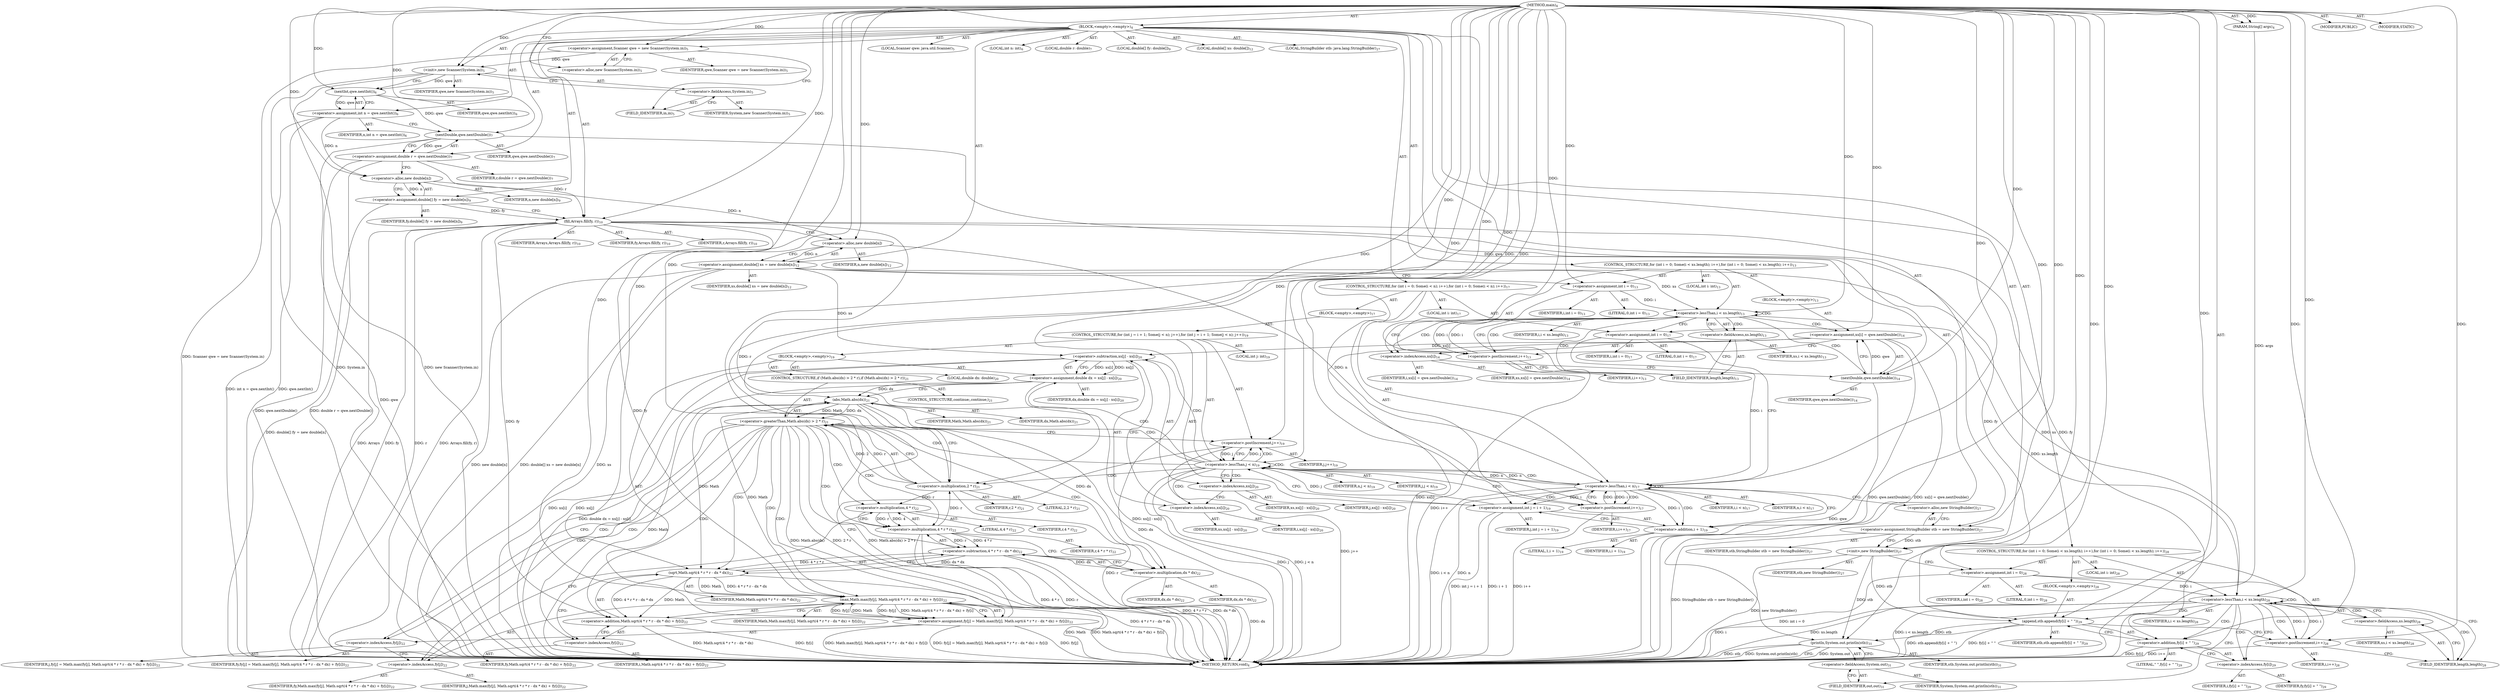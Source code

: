 digraph "main" {  
"21" [label = <(METHOD,main)<SUB>4</SUB>> ]
"22" [label = <(PARAM,String[] args)<SUB>4</SUB>> ]
"23" [label = <(BLOCK,&lt;empty&gt;,&lt;empty&gt;)<SUB>4</SUB>> ]
"4" [label = <(LOCAL,Scanner qwe: java.util.Scanner)<SUB>5</SUB>> ]
"24" [label = <(&lt;operator&gt;.assignment,Scanner qwe = new Scanner(System.in))<SUB>5</SUB>> ]
"25" [label = <(IDENTIFIER,qwe,Scanner qwe = new Scanner(System.in))<SUB>5</SUB>> ]
"26" [label = <(&lt;operator&gt;.alloc,new Scanner(System.in))<SUB>5</SUB>> ]
"27" [label = <(&lt;init&gt;,new Scanner(System.in))<SUB>5</SUB>> ]
"3" [label = <(IDENTIFIER,qwe,new Scanner(System.in))<SUB>5</SUB>> ]
"28" [label = <(&lt;operator&gt;.fieldAccess,System.in)<SUB>5</SUB>> ]
"29" [label = <(IDENTIFIER,System,new Scanner(System.in))<SUB>5</SUB>> ]
"30" [label = <(FIELD_IDENTIFIER,in,in)<SUB>5</SUB>> ]
"31" [label = <(LOCAL,int n: int)<SUB>6</SUB>> ]
"32" [label = <(&lt;operator&gt;.assignment,int n = qwe.nextInt())<SUB>6</SUB>> ]
"33" [label = <(IDENTIFIER,n,int n = qwe.nextInt())<SUB>6</SUB>> ]
"34" [label = <(nextInt,qwe.nextInt())<SUB>6</SUB>> ]
"35" [label = <(IDENTIFIER,qwe,qwe.nextInt())<SUB>6</SUB>> ]
"36" [label = <(LOCAL,double r: double)<SUB>7</SUB>> ]
"37" [label = <(&lt;operator&gt;.assignment,double r = qwe.nextDouble())<SUB>7</SUB>> ]
"38" [label = <(IDENTIFIER,r,double r = qwe.nextDouble())<SUB>7</SUB>> ]
"39" [label = <(nextDouble,qwe.nextDouble())<SUB>7</SUB>> ]
"40" [label = <(IDENTIFIER,qwe,qwe.nextDouble())<SUB>7</SUB>> ]
"41" [label = <(LOCAL,double[] fy: double[])<SUB>9</SUB>> ]
"42" [label = <(&lt;operator&gt;.assignment,double[] fy = new double[n])<SUB>9</SUB>> ]
"43" [label = <(IDENTIFIER,fy,double[] fy = new double[n])<SUB>9</SUB>> ]
"44" [label = <(&lt;operator&gt;.alloc,new double[n])> ]
"45" [label = <(IDENTIFIER,n,new double[n])<SUB>9</SUB>> ]
"46" [label = <(fill,Arrays.fill(fy, r))<SUB>10</SUB>> ]
"47" [label = <(IDENTIFIER,Arrays,Arrays.fill(fy, r))<SUB>10</SUB>> ]
"48" [label = <(IDENTIFIER,fy,Arrays.fill(fy, r))<SUB>10</SUB>> ]
"49" [label = <(IDENTIFIER,r,Arrays.fill(fy, r))<SUB>10</SUB>> ]
"50" [label = <(LOCAL,double[] xs: double[])<SUB>12</SUB>> ]
"51" [label = <(&lt;operator&gt;.assignment,double[] xs = new double[n])<SUB>12</SUB>> ]
"52" [label = <(IDENTIFIER,xs,double[] xs = new double[n])<SUB>12</SUB>> ]
"53" [label = <(&lt;operator&gt;.alloc,new double[n])> ]
"54" [label = <(IDENTIFIER,n,new double[n])<SUB>12</SUB>> ]
"55" [label = <(CONTROL_STRUCTURE,for (int i = 0; Some(i &lt; xs.length); i++),for (int i = 0; Some(i &lt; xs.length); i++))<SUB>13</SUB>> ]
"56" [label = <(LOCAL,int i: int)<SUB>13</SUB>> ]
"57" [label = <(&lt;operator&gt;.assignment,int i = 0)<SUB>13</SUB>> ]
"58" [label = <(IDENTIFIER,i,int i = 0)<SUB>13</SUB>> ]
"59" [label = <(LITERAL,0,int i = 0)<SUB>13</SUB>> ]
"60" [label = <(&lt;operator&gt;.lessThan,i &lt; xs.length)<SUB>13</SUB>> ]
"61" [label = <(IDENTIFIER,i,i &lt; xs.length)<SUB>13</SUB>> ]
"62" [label = <(&lt;operator&gt;.fieldAccess,xs.length)<SUB>13</SUB>> ]
"63" [label = <(IDENTIFIER,xs,i &lt; xs.length)<SUB>13</SUB>> ]
"64" [label = <(FIELD_IDENTIFIER,length,length)<SUB>13</SUB>> ]
"65" [label = <(&lt;operator&gt;.postIncrement,i++)<SUB>13</SUB>> ]
"66" [label = <(IDENTIFIER,i,i++)<SUB>13</SUB>> ]
"67" [label = <(BLOCK,&lt;empty&gt;,&lt;empty&gt;)<SUB>13</SUB>> ]
"68" [label = <(&lt;operator&gt;.assignment,xs[i] = qwe.nextDouble())<SUB>14</SUB>> ]
"69" [label = <(&lt;operator&gt;.indexAccess,xs[i])<SUB>14</SUB>> ]
"70" [label = <(IDENTIFIER,xs,xs[i] = qwe.nextDouble())<SUB>14</SUB>> ]
"71" [label = <(IDENTIFIER,i,xs[i] = qwe.nextDouble())<SUB>14</SUB>> ]
"72" [label = <(nextDouble,qwe.nextDouble())<SUB>14</SUB>> ]
"73" [label = <(IDENTIFIER,qwe,qwe.nextDouble())<SUB>14</SUB>> ]
"74" [label = <(CONTROL_STRUCTURE,for (int i = 0; Some(i &lt; n); i++),for (int i = 0; Some(i &lt; n); i++))<SUB>17</SUB>> ]
"75" [label = <(LOCAL,int i: int)<SUB>17</SUB>> ]
"76" [label = <(&lt;operator&gt;.assignment,int i = 0)<SUB>17</SUB>> ]
"77" [label = <(IDENTIFIER,i,int i = 0)<SUB>17</SUB>> ]
"78" [label = <(LITERAL,0,int i = 0)<SUB>17</SUB>> ]
"79" [label = <(&lt;operator&gt;.lessThan,i &lt; n)<SUB>17</SUB>> ]
"80" [label = <(IDENTIFIER,i,i &lt; n)<SUB>17</SUB>> ]
"81" [label = <(IDENTIFIER,n,i &lt; n)<SUB>17</SUB>> ]
"82" [label = <(&lt;operator&gt;.postIncrement,i++)<SUB>17</SUB>> ]
"83" [label = <(IDENTIFIER,i,i++)<SUB>17</SUB>> ]
"84" [label = <(BLOCK,&lt;empty&gt;,&lt;empty&gt;)<SUB>17</SUB>> ]
"85" [label = <(CONTROL_STRUCTURE,for (int j = i + 1; Some(j &lt; n); j++),for (int j = i + 1; Some(j &lt; n); j++))<SUB>19</SUB>> ]
"86" [label = <(LOCAL,int j: int)<SUB>19</SUB>> ]
"87" [label = <(&lt;operator&gt;.assignment,int j = i + 1)<SUB>19</SUB>> ]
"88" [label = <(IDENTIFIER,j,int j = i + 1)<SUB>19</SUB>> ]
"89" [label = <(&lt;operator&gt;.addition,i + 1)<SUB>19</SUB>> ]
"90" [label = <(IDENTIFIER,i,i + 1)<SUB>19</SUB>> ]
"91" [label = <(LITERAL,1,i + 1)<SUB>19</SUB>> ]
"92" [label = <(&lt;operator&gt;.lessThan,j &lt; n)<SUB>19</SUB>> ]
"93" [label = <(IDENTIFIER,j,j &lt; n)<SUB>19</SUB>> ]
"94" [label = <(IDENTIFIER,n,j &lt; n)<SUB>19</SUB>> ]
"95" [label = <(&lt;operator&gt;.postIncrement,j++)<SUB>19</SUB>> ]
"96" [label = <(IDENTIFIER,j,j++)<SUB>19</SUB>> ]
"97" [label = <(BLOCK,&lt;empty&gt;,&lt;empty&gt;)<SUB>19</SUB>> ]
"98" [label = <(LOCAL,double dx: double)<SUB>20</SUB>> ]
"99" [label = <(&lt;operator&gt;.assignment,double dx = xs[j] - xs[i])<SUB>20</SUB>> ]
"100" [label = <(IDENTIFIER,dx,double dx = xs[j] - xs[i])<SUB>20</SUB>> ]
"101" [label = <(&lt;operator&gt;.subtraction,xs[j] - xs[i])<SUB>20</SUB>> ]
"102" [label = <(&lt;operator&gt;.indexAccess,xs[j])<SUB>20</SUB>> ]
"103" [label = <(IDENTIFIER,xs,xs[j] - xs[i])<SUB>20</SUB>> ]
"104" [label = <(IDENTIFIER,j,xs[j] - xs[i])<SUB>20</SUB>> ]
"105" [label = <(&lt;operator&gt;.indexAccess,xs[i])<SUB>20</SUB>> ]
"106" [label = <(IDENTIFIER,xs,xs[j] - xs[i])<SUB>20</SUB>> ]
"107" [label = <(IDENTIFIER,i,xs[j] - xs[i])<SUB>20</SUB>> ]
"108" [label = <(CONTROL_STRUCTURE,if (Math.abs(dx) &gt; 2 * r),if (Math.abs(dx) &gt; 2 * r))<SUB>21</SUB>> ]
"109" [label = <(&lt;operator&gt;.greaterThan,Math.abs(dx) &gt; 2 * r)<SUB>21</SUB>> ]
"110" [label = <(abs,Math.abs(dx))<SUB>21</SUB>> ]
"111" [label = <(IDENTIFIER,Math,Math.abs(dx))<SUB>21</SUB>> ]
"112" [label = <(IDENTIFIER,dx,Math.abs(dx))<SUB>21</SUB>> ]
"113" [label = <(&lt;operator&gt;.multiplication,2 * r)<SUB>21</SUB>> ]
"114" [label = <(LITERAL,2,2 * r)<SUB>21</SUB>> ]
"115" [label = <(IDENTIFIER,r,2 * r)<SUB>21</SUB>> ]
"116" [label = <(CONTROL_STRUCTURE,continue;,continue;)<SUB>21</SUB>> ]
"117" [label = <(&lt;operator&gt;.assignment,fy[j] = Math.max(fy[j], Math.sqrt(4 * r * r - dx * dx) + fy[i]))<SUB>22</SUB>> ]
"118" [label = <(&lt;operator&gt;.indexAccess,fy[j])<SUB>22</SUB>> ]
"119" [label = <(IDENTIFIER,fy,fy[j] = Math.max(fy[j], Math.sqrt(4 * r * r - dx * dx) + fy[i]))<SUB>22</SUB>> ]
"120" [label = <(IDENTIFIER,j,fy[j] = Math.max(fy[j], Math.sqrt(4 * r * r - dx * dx) + fy[i]))<SUB>22</SUB>> ]
"121" [label = <(max,Math.max(fy[j], Math.sqrt(4 * r * r - dx * dx) + fy[i]))<SUB>22</SUB>> ]
"122" [label = <(IDENTIFIER,Math,Math.max(fy[j], Math.sqrt(4 * r * r - dx * dx) + fy[i]))<SUB>22</SUB>> ]
"123" [label = <(&lt;operator&gt;.indexAccess,fy[j])<SUB>22</SUB>> ]
"124" [label = <(IDENTIFIER,fy,Math.max(fy[j], Math.sqrt(4 * r * r - dx * dx) + fy[i]))<SUB>22</SUB>> ]
"125" [label = <(IDENTIFIER,j,Math.max(fy[j], Math.sqrt(4 * r * r - dx * dx) + fy[i]))<SUB>22</SUB>> ]
"126" [label = <(&lt;operator&gt;.addition,Math.sqrt(4 * r * r - dx * dx) + fy[i])<SUB>22</SUB>> ]
"127" [label = <(sqrt,Math.sqrt(4 * r * r - dx * dx))<SUB>22</SUB>> ]
"128" [label = <(IDENTIFIER,Math,Math.sqrt(4 * r * r - dx * dx))<SUB>22</SUB>> ]
"129" [label = <(&lt;operator&gt;.subtraction,4 * r * r - dx * dx)<SUB>22</SUB>> ]
"130" [label = <(&lt;operator&gt;.multiplication,4 * r * r)<SUB>22</SUB>> ]
"131" [label = <(&lt;operator&gt;.multiplication,4 * r)<SUB>22</SUB>> ]
"132" [label = <(LITERAL,4,4 * r)<SUB>22</SUB>> ]
"133" [label = <(IDENTIFIER,r,4 * r)<SUB>22</SUB>> ]
"134" [label = <(IDENTIFIER,r,4 * r * r)<SUB>22</SUB>> ]
"135" [label = <(&lt;operator&gt;.multiplication,dx * dx)<SUB>22</SUB>> ]
"136" [label = <(IDENTIFIER,dx,dx * dx)<SUB>22</SUB>> ]
"137" [label = <(IDENTIFIER,dx,dx * dx)<SUB>22</SUB>> ]
"138" [label = <(&lt;operator&gt;.indexAccess,fy[i])<SUB>22</SUB>> ]
"139" [label = <(IDENTIFIER,fy,Math.sqrt(4 * r * r - dx * dx) + fy[i])<SUB>22</SUB>> ]
"140" [label = <(IDENTIFIER,i,Math.sqrt(4 * r * r - dx * dx) + fy[i])<SUB>22</SUB>> ]
"6" [label = <(LOCAL,StringBuilder stb: java.lang.StringBuilder)<SUB>27</SUB>> ]
"141" [label = <(&lt;operator&gt;.assignment,StringBuilder stb = new StringBuilder())<SUB>27</SUB>> ]
"142" [label = <(IDENTIFIER,stb,StringBuilder stb = new StringBuilder())<SUB>27</SUB>> ]
"143" [label = <(&lt;operator&gt;.alloc,new StringBuilder())<SUB>27</SUB>> ]
"144" [label = <(&lt;init&gt;,new StringBuilder())<SUB>27</SUB>> ]
"5" [label = <(IDENTIFIER,stb,new StringBuilder())<SUB>27</SUB>> ]
"145" [label = <(CONTROL_STRUCTURE,for (int i = 0; Some(i &lt; xs.length); i++),for (int i = 0; Some(i &lt; xs.length); i++))<SUB>28</SUB>> ]
"146" [label = <(LOCAL,int i: int)<SUB>28</SUB>> ]
"147" [label = <(&lt;operator&gt;.assignment,int i = 0)<SUB>28</SUB>> ]
"148" [label = <(IDENTIFIER,i,int i = 0)<SUB>28</SUB>> ]
"149" [label = <(LITERAL,0,int i = 0)<SUB>28</SUB>> ]
"150" [label = <(&lt;operator&gt;.lessThan,i &lt; xs.length)<SUB>28</SUB>> ]
"151" [label = <(IDENTIFIER,i,i &lt; xs.length)<SUB>28</SUB>> ]
"152" [label = <(&lt;operator&gt;.fieldAccess,xs.length)<SUB>28</SUB>> ]
"153" [label = <(IDENTIFIER,xs,i &lt; xs.length)<SUB>28</SUB>> ]
"154" [label = <(FIELD_IDENTIFIER,length,length)<SUB>28</SUB>> ]
"155" [label = <(&lt;operator&gt;.postIncrement,i++)<SUB>28</SUB>> ]
"156" [label = <(IDENTIFIER,i,i++)<SUB>28</SUB>> ]
"157" [label = <(BLOCK,&lt;empty&gt;,&lt;empty&gt;)<SUB>28</SUB>> ]
"158" [label = <(append,stb.append(fy[i] + &quot; &quot;))<SUB>29</SUB>> ]
"159" [label = <(IDENTIFIER,stb,stb.append(fy[i] + &quot; &quot;))<SUB>29</SUB>> ]
"160" [label = <(&lt;operator&gt;.addition,fy[i] + &quot; &quot;)<SUB>29</SUB>> ]
"161" [label = <(&lt;operator&gt;.indexAccess,fy[i])<SUB>29</SUB>> ]
"162" [label = <(IDENTIFIER,fy,fy[i] + &quot; &quot;)<SUB>29</SUB>> ]
"163" [label = <(IDENTIFIER,i,fy[i] + &quot; &quot;)<SUB>29</SUB>> ]
"164" [label = <(LITERAL,&quot; &quot;,fy[i] + &quot; &quot;)<SUB>29</SUB>> ]
"165" [label = <(println,System.out.println(stb))<SUB>31</SUB>> ]
"166" [label = <(&lt;operator&gt;.fieldAccess,System.out)<SUB>31</SUB>> ]
"167" [label = <(IDENTIFIER,System,System.out.println(stb))<SUB>31</SUB>> ]
"168" [label = <(FIELD_IDENTIFIER,out,out)<SUB>31</SUB>> ]
"169" [label = <(IDENTIFIER,stb,System.out.println(stb))<SUB>31</SUB>> ]
"170" [label = <(MODIFIER,PUBLIC)> ]
"171" [label = <(MODIFIER,STATIC)> ]
"172" [label = <(METHOD_RETURN,void)<SUB>4</SUB>> ]
  "21" -> "22"  [ label = "AST: "] 
  "21" -> "23"  [ label = "AST: "] 
  "21" -> "170"  [ label = "AST: "] 
  "21" -> "171"  [ label = "AST: "] 
  "21" -> "172"  [ label = "AST: "] 
  "23" -> "4"  [ label = "AST: "] 
  "23" -> "24"  [ label = "AST: "] 
  "23" -> "27"  [ label = "AST: "] 
  "23" -> "31"  [ label = "AST: "] 
  "23" -> "32"  [ label = "AST: "] 
  "23" -> "36"  [ label = "AST: "] 
  "23" -> "37"  [ label = "AST: "] 
  "23" -> "41"  [ label = "AST: "] 
  "23" -> "42"  [ label = "AST: "] 
  "23" -> "46"  [ label = "AST: "] 
  "23" -> "50"  [ label = "AST: "] 
  "23" -> "51"  [ label = "AST: "] 
  "23" -> "55"  [ label = "AST: "] 
  "23" -> "74"  [ label = "AST: "] 
  "23" -> "6"  [ label = "AST: "] 
  "23" -> "141"  [ label = "AST: "] 
  "23" -> "144"  [ label = "AST: "] 
  "23" -> "145"  [ label = "AST: "] 
  "23" -> "165"  [ label = "AST: "] 
  "24" -> "25"  [ label = "AST: "] 
  "24" -> "26"  [ label = "AST: "] 
  "27" -> "3"  [ label = "AST: "] 
  "27" -> "28"  [ label = "AST: "] 
  "28" -> "29"  [ label = "AST: "] 
  "28" -> "30"  [ label = "AST: "] 
  "32" -> "33"  [ label = "AST: "] 
  "32" -> "34"  [ label = "AST: "] 
  "34" -> "35"  [ label = "AST: "] 
  "37" -> "38"  [ label = "AST: "] 
  "37" -> "39"  [ label = "AST: "] 
  "39" -> "40"  [ label = "AST: "] 
  "42" -> "43"  [ label = "AST: "] 
  "42" -> "44"  [ label = "AST: "] 
  "44" -> "45"  [ label = "AST: "] 
  "46" -> "47"  [ label = "AST: "] 
  "46" -> "48"  [ label = "AST: "] 
  "46" -> "49"  [ label = "AST: "] 
  "51" -> "52"  [ label = "AST: "] 
  "51" -> "53"  [ label = "AST: "] 
  "53" -> "54"  [ label = "AST: "] 
  "55" -> "56"  [ label = "AST: "] 
  "55" -> "57"  [ label = "AST: "] 
  "55" -> "60"  [ label = "AST: "] 
  "55" -> "65"  [ label = "AST: "] 
  "55" -> "67"  [ label = "AST: "] 
  "57" -> "58"  [ label = "AST: "] 
  "57" -> "59"  [ label = "AST: "] 
  "60" -> "61"  [ label = "AST: "] 
  "60" -> "62"  [ label = "AST: "] 
  "62" -> "63"  [ label = "AST: "] 
  "62" -> "64"  [ label = "AST: "] 
  "65" -> "66"  [ label = "AST: "] 
  "67" -> "68"  [ label = "AST: "] 
  "68" -> "69"  [ label = "AST: "] 
  "68" -> "72"  [ label = "AST: "] 
  "69" -> "70"  [ label = "AST: "] 
  "69" -> "71"  [ label = "AST: "] 
  "72" -> "73"  [ label = "AST: "] 
  "74" -> "75"  [ label = "AST: "] 
  "74" -> "76"  [ label = "AST: "] 
  "74" -> "79"  [ label = "AST: "] 
  "74" -> "82"  [ label = "AST: "] 
  "74" -> "84"  [ label = "AST: "] 
  "76" -> "77"  [ label = "AST: "] 
  "76" -> "78"  [ label = "AST: "] 
  "79" -> "80"  [ label = "AST: "] 
  "79" -> "81"  [ label = "AST: "] 
  "82" -> "83"  [ label = "AST: "] 
  "84" -> "85"  [ label = "AST: "] 
  "85" -> "86"  [ label = "AST: "] 
  "85" -> "87"  [ label = "AST: "] 
  "85" -> "92"  [ label = "AST: "] 
  "85" -> "95"  [ label = "AST: "] 
  "85" -> "97"  [ label = "AST: "] 
  "87" -> "88"  [ label = "AST: "] 
  "87" -> "89"  [ label = "AST: "] 
  "89" -> "90"  [ label = "AST: "] 
  "89" -> "91"  [ label = "AST: "] 
  "92" -> "93"  [ label = "AST: "] 
  "92" -> "94"  [ label = "AST: "] 
  "95" -> "96"  [ label = "AST: "] 
  "97" -> "98"  [ label = "AST: "] 
  "97" -> "99"  [ label = "AST: "] 
  "97" -> "108"  [ label = "AST: "] 
  "97" -> "117"  [ label = "AST: "] 
  "99" -> "100"  [ label = "AST: "] 
  "99" -> "101"  [ label = "AST: "] 
  "101" -> "102"  [ label = "AST: "] 
  "101" -> "105"  [ label = "AST: "] 
  "102" -> "103"  [ label = "AST: "] 
  "102" -> "104"  [ label = "AST: "] 
  "105" -> "106"  [ label = "AST: "] 
  "105" -> "107"  [ label = "AST: "] 
  "108" -> "109"  [ label = "AST: "] 
  "108" -> "116"  [ label = "AST: "] 
  "109" -> "110"  [ label = "AST: "] 
  "109" -> "113"  [ label = "AST: "] 
  "110" -> "111"  [ label = "AST: "] 
  "110" -> "112"  [ label = "AST: "] 
  "113" -> "114"  [ label = "AST: "] 
  "113" -> "115"  [ label = "AST: "] 
  "117" -> "118"  [ label = "AST: "] 
  "117" -> "121"  [ label = "AST: "] 
  "118" -> "119"  [ label = "AST: "] 
  "118" -> "120"  [ label = "AST: "] 
  "121" -> "122"  [ label = "AST: "] 
  "121" -> "123"  [ label = "AST: "] 
  "121" -> "126"  [ label = "AST: "] 
  "123" -> "124"  [ label = "AST: "] 
  "123" -> "125"  [ label = "AST: "] 
  "126" -> "127"  [ label = "AST: "] 
  "126" -> "138"  [ label = "AST: "] 
  "127" -> "128"  [ label = "AST: "] 
  "127" -> "129"  [ label = "AST: "] 
  "129" -> "130"  [ label = "AST: "] 
  "129" -> "135"  [ label = "AST: "] 
  "130" -> "131"  [ label = "AST: "] 
  "130" -> "134"  [ label = "AST: "] 
  "131" -> "132"  [ label = "AST: "] 
  "131" -> "133"  [ label = "AST: "] 
  "135" -> "136"  [ label = "AST: "] 
  "135" -> "137"  [ label = "AST: "] 
  "138" -> "139"  [ label = "AST: "] 
  "138" -> "140"  [ label = "AST: "] 
  "141" -> "142"  [ label = "AST: "] 
  "141" -> "143"  [ label = "AST: "] 
  "144" -> "5"  [ label = "AST: "] 
  "145" -> "146"  [ label = "AST: "] 
  "145" -> "147"  [ label = "AST: "] 
  "145" -> "150"  [ label = "AST: "] 
  "145" -> "155"  [ label = "AST: "] 
  "145" -> "157"  [ label = "AST: "] 
  "147" -> "148"  [ label = "AST: "] 
  "147" -> "149"  [ label = "AST: "] 
  "150" -> "151"  [ label = "AST: "] 
  "150" -> "152"  [ label = "AST: "] 
  "152" -> "153"  [ label = "AST: "] 
  "152" -> "154"  [ label = "AST: "] 
  "155" -> "156"  [ label = "AST: "] 
  "157" -> "158"  [ label = "AST: "] 
  "158" -> "159"  [ label = "AST: "] 
  "158" -> "160"  [ label = "AST: "] 
  "160" -> "161"  [ label = "AST: "] 
  "160" -> "164"  [ label = "AST: "] 
  "161" -> "162"  [ label = "AST: "] 
  "161" -> "163"  [ label = "AST: "] 
  "165" -> "166"  [ label = "AST: "] 
  "165" -> "169"  [ label = "AST: "] 
  "166" -> "167"  [ label = "AST: "] 
  "166" -> "168"  [ label = "AST: "] 
  "24" -> "30"  [ label = "CFG: "] 
  "27" -> "34"  [ label = "CFG: "] 
  "32" -> "39"  [ label = "CFG: "] 
  "37" -> "44"  [ label = "CFG: "] 
  "42" -> "46"  [ label = "CFG: "] 
  "46" -> "53"  [ label = "CFG: "] 
  "51" -> "57"  [ label = "CFG: "] 
  "141" -> "144"  [ label = "CFG: "] 
  "144" -> "147"  [ label = "CFG: "] 
  "165" -> "172"  [ label = "CFG: "] 
  "26" -> "24"  [ label = "CFG: "] 
  "28" -> "27"  [ label = "CFG: "] 
  "34" -> "32"  [ label = "CFG: "] 
  "39" -> "37"  [ label = "CFG: "] 
  "44" -> "42"  [ label = "CFG: "] 
  "53" -> "51"  [ label = "CFG: "] 
  "57" -> "64"  [ label = "CFG: "] 
  "60" -> "69"  [ label = "CFG: "] 
  "60" -> "76"  [ label = "CFG: "] 
  "65" -> "64"  [ label = "CFG: "] 
  "76" -> "79"  [ label = "CFG: "] 
  "79" -> "89"  [ label = "CFG: "] 
  "79" -> "143"  [ label = "CFG: "] 
  "82" -> "79"  [ label = "CFG: "] 
  "143" -> "141"  [ label = "CFG: "] 
  "147" -> "154"  [ label = "CFG: "] 
  "150" -> "161"  [ label = "CFG: "] 
  "150" -> "168"  [ label = "CFG: "] 
  "155" -> "154"  [ label = "CFG: "] 
  "166" -> "165"  [ label = "CFG: "] 
  "30" -> "28"  [ label = "CFG: "] 
  "62" -> "60"  [ label = "CFG: "] 
  "68" -> "65"  [ label = "CFG: "] 
  "152" -> "150"  [ label = "CFG: "] 
  "158" -> "155"  [ label = "CFG: "] 
  "168" -> "166"  [ label = "CFG: "] 
  "64" -> "62"  [ label = "CFG: "] 
  "69" -> "72"  [ label = "CFG: "] 
  "72" -> "68"  [ label = "CFG: "] 
  "87" -> "92"  [ label = "CFG: "] 
  "92" -> "102"  [ label = "CFG: "] 
  "92" -> "82"  [ label = "CFG: "] 
  "95" -> "92"  [ label = "CFG: "] 
  "154" -> "152"  [ label = "CFG: "] 
  "160" -> "158"  [ label = "CFG: "] 
  "89" -> "87"  [ label = "CFG: "] 
  "99" -> "110"  [ label = "CFG: "] 
  "117" -> "95"  [ label = "CFG: "] 
  "161" -> "160"  [ label = "CFG: "] 
  "101" -> "99"  [ label = "CFG: "] 
  "109" -> "95"  [ label = "CFG: "] 
  "109" -> "118"  [ label = "CFG: "] 
  "118" -> "123"  [ label = "CFG: "] 
  "121" -> "117"  [ label = "CFG: "] 
  "102" -> "105"  [ label = "CFG: "] 
  "105" -> "101"  [ label = "CFG: "] 
  "110" -> "113"  [ label = "CFG: "] 
  "113" -> "109"  [ label = "CFG: "] 
  "123" -> "131"  [ label = "CFG: "] 
  "126" -> "121"  [ label = "CFG: "] 
  "127" -> "138"  [ label = "CFG: "] 
  "138" -> "126"  [ label = "CFG: "] 
  "129" -> "127"  [ label = "CFG: "] 
  "130" -> "135"  [ label = "CFG: "] 
  "135" -> "129"  [ label = "CFG: "] 
  "131" -> "130"  [ label = "CFG: "] 
  "21" -> "26"  [ label = "CFG: "] 
  "22" -> "172"  [ label = "DDG: args"] 
  "24" -> "172"  [ label = "DDG: Scanner qwe = new Scanner(System.in)"] 
  "27" -> "172"  [ label = "DDG: System.in"] 
  "27" -> "172"  [ label = "DDG: new Scanner(System.in)"] 
  "32" -> "172"  [ label = "DDG: qwe.nextInt()"] 
  "32" -> "172"  [ label = "DDG: int n = qwe.nextInt()"] 
  "39" -> "172"  [ label = "DDG: qwe"] 
  "37" -> "172"  [ label = "DDG: qwe.nextDouble()"] 
  "37" -> "172"  [ label = "DDG: double r = qwe.nextDouble()"] 
  "42" -> "172"  [ label = "DDG: double[] fy = new double[n]"] 
  "46" -> "172"  [ label = "DDG: fy"] 
  "46" -> "172"  [ label = "DDG: r"] 
  "46" -> "172"  [ label = "DDG: Arrays.fill(fy, r)"] 
  "51" -> "172"  [ label = "DDG: xs"] 
  "51" -> "172"  [ label = "DDG: new double[n]"] 
  "51" -> "172"  [ label = "DDG: double[] xs = new double[n]"] 
  "79" -> "172"  [ label = "DDG: n"] 
  "79" -> "172"  [ label = "DDG: i &lt; n"] 
  "141" -> "172"  [ label = "DDG: StringBuilder stb = new StringBuilder()"] 
  "144" -> "172"  [ label = "DDG: new StringBuilder()"] 
  "147" -> "172"  [ label = "DDG: int i = 0"] 
  "150" -> "172"  [ label = "DDG: i"] 
  "150" -> "172"  [ label = "DDG: xs.length"] 
  "150" -> "172"  [ label = "DDG: i &lt; xs.length"] 
  "165" -> "172"  [ label = "DDG: System.out"] 
  "165" -> "172"  [ label = "DDG: stb"] 
  "165" -> "172"  [ label = "DDG: System.out.println(stb)"] 
  "160" -> "172"  [ label = "DDG: fy[i]"] 
  "158" -> "172"  [ label = "DDG: fy[i] + &quot; &quot;"] 
  "158" -> "172"  [ label = "DDG: stb.append(fy[i] + &quot; &quot;)"] 
  "155" -> "172"  [ label = "DDG: i++"] 
  "87" -> "172"  [ label = "DDG: i + 1"] 
  "87" -> "172"  [ label = "DDG: int j = i + 1"] 
  "92" -> "172"  [ label = "DDG: j"] 
  "92" -> "172"  [ label = "DDG: j &lt; n"] 
  "82" -> "172"  [ label = "DDG: i++"] 
  "101" -> "172"  [ label = "DDG: xs[j]"] 
  "101" -> "172"  [ label = "DDG: xs[i]"] 
  "99" -> "172"  [ label = "DDG: xs[j] - xs[i]"] 
  "99" -> "172"  [ label = "DDG: double dx = xs[j] - xs[i]"] 
  "110" -> "172"  [ label = "DDG: Math"] 
  "110" -> "172"  [ label = "DDG: dx"] 
  "109" -> "172"  [ label = "DDG: Math.abs(dx)"] 
  "113" -> "172"  [ label = "DDG: r"] 
  "109" -> "172"  [ label = "DDG: 2 * r"] 
  "109" -> "172"  [ label = "DDG: Math.abs(dx) &gt; 2 * r"] 
  "117" -> "172"  [ label = "DDG: fy[j]"] 
  "121" -> "172"  [ label = "DDG: Math"] 
  "130" -> "172"  [ label = "DDG: 4 * r"] 
  "130" -> "172"  [ label = "DDG: r"] 
  "129" -> "172"  [ label = "DDG: 4 * r * r"] 
  "135" -> "172"  [ label = "DDG: dx"] 
  "129" -> "172"  [ label = "DDG: dx * dx"] 
  "127" -> "172"  [ label = "DDG: 4 * r * r - dx * dx"] 
  "126" -> "172"  [ label = "DDG: Math.sqrt(4 * r * r - dx * dx)"] 
  "126" -> "172"  [ label = "DDG: fy[i]"] 
  "121" -> "172"  [ label = "DDG: Math.sqrt(4 * r * r - dx * dx) + fy[i]"] 
  "117" -> "172"  [ label = "DDG: Math.max(fy[j], Math.sqrt(4 * r * r - dx * dx) + fy[i])"] 
  "117" -> "172"  [ label = "DDG: fy[j] = Math.max(fy[j], Math.sqrt(4 * r * r - dx * dx) + fy[i])"] 
  "95" -> "172"  [ label = "DDG: j++"] 
  "68" -> "172"  [ label = "DDG: xs[i]"] 
  "72" -> "172"  [ label = "DDG: qwe"] 
  "68" -> "172"  [ label = "DDG: qwe.nextDouble()"] 
  "68" -> "172"  [ label = "DDG: xs[i] = qwe.nextDouble()"] 
  "65" -> "172"  [ label = "DDG: i++"] 
  "46" -> "172"  [ label = "DDG: Arrays"] 
  "21" -> "22"  [ label = "DDG: "] 
  "21" -> "24"  [ label = "DDG: "] 
  "34" -> "32"  [ label = "DDG: qwe"] 
  "39" -> "37"  [ label = "DDG: qwe"] 
  "44" -> "42"  [ label = "DDG: n"] 
  "53" -> "51"  [ label = "DDG: n"] 
  "21" -> "141"  [ label = "DDG: "] 
  "24" -> "27"  [ label = "DDG: qwe"] 
  "21" -> "27"  [ label = "DDG: "] 
  "21" -> "46"  [ label = "DDG: "] 
  "42" -> "46"  [ label = "DDG: fy"] 
  "37" -> "46"  [ label = "DDG: r"] 
  "21" -> "57"  [ label = "DDG: "] 
  "21" -> "76"  [ label = "DDG: "] 
  "141" -> "144"  [ label = "DDG: stb"] 
  "21" -> "144"  [ label = "DDG: "] 
  "21" -> "147"  [ label = "DDG: "] 
  "144" -> "165"  [ label = "DDG: stb"] 
  "158" -> "165"  [ label = "DDG: stb"] 
  "21" -> "165"  [ label = "DDG: "] 
  "27" -> "34"  [ label = "DDG: qwe"] 
  "21" -> "34"  [ label = "DDG: "] 
  "34" -> "39"  [ label = "DDG: qwe"] 
  "21" -> "39"  [ label = "DDG: "] 
  "32" -> "44"  [ label = "DDG: n"] 
  "21" -> "44"  [ label = "DDG: "] 
  "44" -> "53"  [ label = "DDG: n"] 
  "21" -> "53"  [ label = "DDG: "] 
  "57" -> "60"  [ label = "DDG: i"] 
  "65" -> "60"  [ label = "DDG: i"] 
  "21" -> "60"  [ label = "DDG: "] 
  "51" -> "60"  [ label = "DDG: xs"] 
  "60" -> "65"  [ label = "DDG: i"] 
  "21" -> "65"  [ label = "DDG: "] 
  "72" -> "68"  [ label = "DDG: qwe"] 
  "76" -> "79"  [ label = "DDG: i"] 
  "82" -> "79"  [ label = "DDG: i"] 
  "21" -> "79"  [ label = "DDG: "] 
  "53" -> "79"  [ label = "DDG: n"] 
  "92" -> "79"  [ label = "DDG: n"] 
  "21" -> "82"  [ label = "DDG: "] 
  "79" -> "82"  [ label = "DDG: i"] 
  "147" -> "150"  [ label = "DDG: i"] 
  "155" -> "150"  [ label = "DDG: i"] 
  "21" -> "150"  [ label = "DDG: "] 
  "51" -> "150"  [ label = "DDG: xs"] 
  "60" -> "150"  [ label = "DDG: xs.length"] 
  "150" -> "155"  [ label = "DDG: i"] 
  "21" -> "155"  [ label = "DDG: "] 
  "79" -> "87"  [ label = "DDG: i"] 
  "21" -> "87"  [ label = "DDG: "] 
  "144" -> "158"  [ label = "DDG: stb"] 
  "21" -> "158"  [ label = "DDG: "] 
  "46" -> "158"  [ label = "DDG: fy"] 
  "39" -> "72"  [ label = "DDG: qwe"] 
  "21" -> "72"  [ label = "DDG: "] 
  "87" -> "92"  [ label = "DDG: j"] 
  "95" -> "92"  [ label = "DDG: j"] 
  "21" -> "92"  [ label = "DDG: "] 
  "79" -> "92"  [ label = "DDG: n"] 
  "92" -> "95"  [ label = "DDG: j"] 
  "21" -> "95"  [ label = "DDG: "] 
  "101" -> "99"  [ label = "DDG: xs[j]"] 
  "101" -> "99"  [ label = "DDG: xs[i]"] 
  "121" -> "117"  [ label = "DDG: Math"] 
  "121" -> "117"  [ label = "DDG: fy[j]"] 
  "121" -> "117"  [ label = "DDG: Math.sqrt(4 * r * r - dx * dx) + fy[i]"] 
  "46" -> "160"  [ label = "DDG: fy"] 
  "21" -> "160"  [ label = "DDG: "] 
  "79" -> "89"  [ label = "DDG: i"] 
  "21" -> "89"  [ label = "DDG: "] 
  "51" -> "101"  [ label = "DDG: xs"] 
  "68" -> "101"  [ label = "DDG: xs[i]"] 
  "110" -> "109"  [ label = "DDG: Math"] 
  "110" -> "109"  [ label = "DDG: dx"] 
  "113" -> "109"  [ label = "DDG: 2"] 
  "113" -> "109"  [ label = "DDG: r"] 
  "127" -> "121"  [ label = "DDG: Math"] 
  "21" -> "121"  [ label = "DDG: "] 
  "46" -> "121"  [ label = "DDG: fy"] 
  "117" -> "121"  [ label = "DDG: fy[j]"] 
  "127" -> "121"  [ label = "DDG: 4 * r * r - dx * dx"] 
  "121" -> "110"  [ label = "DDG: Math"] 
  "21" -> "110"  [ label = "DDG: "] 
  "99" -> "110"  [ label = "DDG: dx"] 
  "21" -> "113"  [ label = "DDG: "] 
  "46" -> "113"  [ label = "DDG: r"] 
  "130" -> "113"  [ label = "DDG: r"] 
  "127" -> "126"  [ label = "DDG: Math"] 
  "127" -> "126"  [ label = "DDG: 4 * r * r - dx * dx"] 
  "46" -> "126"  [ label = "DDG: fy"] 
  "110" -> "127"  [ label = "DDG: Math"] 
  "21" -> "127"  [ label = "DDG: "] 
  "129" -> "127"  [ label = "DDG: 4 * r * r"] 
  "129" -> "127"  [ label = "DDG: dx * dx"] 
  "130" -> "129"  [ label = "DDG: 4 * r"] 
  "130" -> "129"  [ label = "DDG: r"] 
  "135" -> "129"  [ label = "DDG: dx"] 
  "131" -> "130"  [ label = "DDG: 4"] 
  "131" -> "130"  [ label = "DDG: r"] 
  "21" -> "130"  [ label = "DDG: "] 
  "110" -> "135"  [ label = "DDG: dx"] 
  "21" -> "135"  [ label = "DDG: "] 
  "21" -> "131"  [ label = "DDG: "] 
  "113" -> "131"  [ label = "DDG: r"] 
  "60" -> "68"  [ label = "CDG: "] 
  "60" -> "60"  [ label = "CDG: "] 
  "60" -> "64"  [ label = "CDG: "] 
  "60" -> "72"  [ label = "CDG: "] 
  "60" -> "69"  [ label = "CDG: "] 
  "60" -> "65"  [ label = "CDG: "] 
  "60" -> "62"  [ label = "CDG: "] 
  "79" -> "89"  [ label = "CDG: "] 
  "79" -> "92"  [ label = "CDG: "] 
  "79" -> "87"  [ label = "CDG: "] 
  "79" -> "82"  [ label = "CDG: "] 
  "79" -> "79"  [ label = "CDG: "] 
  "150" -> "160"  [ label = "CDG: "] 
  "150" -> "154"  [ label = "CDG: "] 
  "150" -> "161"  [ label = "CDG: "] 
  "150" -> "150"  [ label = "CDG: "] 
  "150" -> "152"  [ label = "CDG: "] 
  "150" -> "155"  [ label = "CDG: "] 
  "150" -> "158"  [ label = "CDG: "] 
  "92" -> "113"  [ label = "CDG: "] 
  "92" -> "99"  [ label = "CDG: "] 
  "92" -> "102"  [ label = "CDG: "] 
  "92" -> "95"  [ label = "CDG: "] 
  "92" -> "92"  [ label = "CDG: "] 
  "92" -> "101"  [ label = "CDG: "] 
  "92" -> "105"  [ label = "CDG: "] 
  "92" -> "110"  [ label = "CDG: "] 
  "92" -> "109"  [ label = "CDG: "] 
  "109" -> "131"  [ label = "CDG: "] 
  "109" -> "121"  [ label = "CDG: "] 
  "109" -> "123"  [ label = "CDG: "] 
  "109" -> "129"  [ label = "CDG: "] 
  "109" -> "138"  [ label = "CDG: "] 
  "109" -> "126"  [ label = "CDG: "] 
  "109" -> "130"  [ label = "CDG: "] 
  "109" -> "118"  [ label = "CDG: "] 
  "109" -> "135"  [ label = "CDG: "] 
  "109" -> "117"  [ label = "CDG: "] 
  "109" -> "127"  [ label = "CDG: "] 
}
